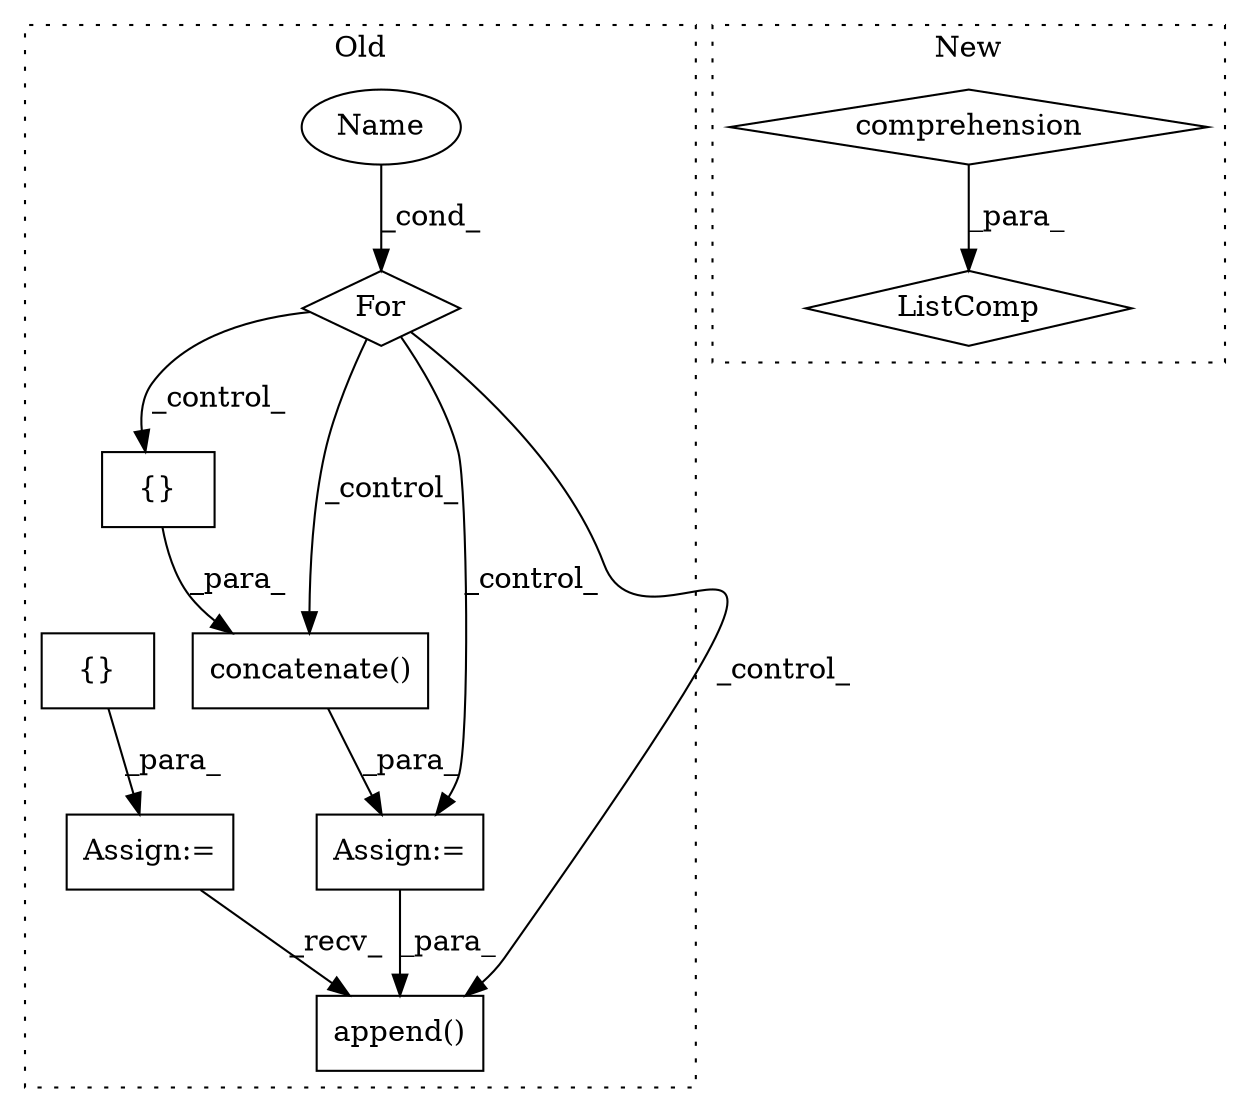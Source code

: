 digraph G {
subgraph cluster0 {
1 [label="concatenate()" a="75" s="22755,22776" l="15,9" shape="box"];
4 [label="Assign:=" a="68" s="22826" l="3" shape="box"];
5 [label="Name" a="87" s="22669" l="1" shape="ellipse"];
6 [label="{}" a="59" s="22709,22717" l="1,0" shape="box"];
7 [label="For" a="107" s="22665,22689" l="4,10" shape="diamond"];
8 [label="append()" a="75" s="22862,22879" l="11,1" shape="box"];
9 [label="{}" a="59" s="22658,22658" l="2,1" shape="box"];
10 [label="Assign:=" a="68" s="22655" l="3" shape="box"];
label = "Old";
style="dotted";
}
subgraph cluster1 {
2 [label="ListComp" a="106" s="22807" l="42" shape="diamond"];
3 [label="comprehension" a="45" s="22834" l="3" shape="diamond"];
label = "New";
style="dotted";
}
1 -> 4 [label="_para_"];
3 -> 2 [label="_para_"];
4 -> 8 [label="_para_"];
5 -> 7 [label="_cond_"];
6 -> 1 [label="_para_"];
7 -> 6 [label="_control_"];
7 -> 1 [label="_control_"];
7 -> 8 [label="_control_"];
7 -> 4 [label="_control_"];
9 -> 10 [label="_para_"];
10 -> 8 [label="_recv_"];
}